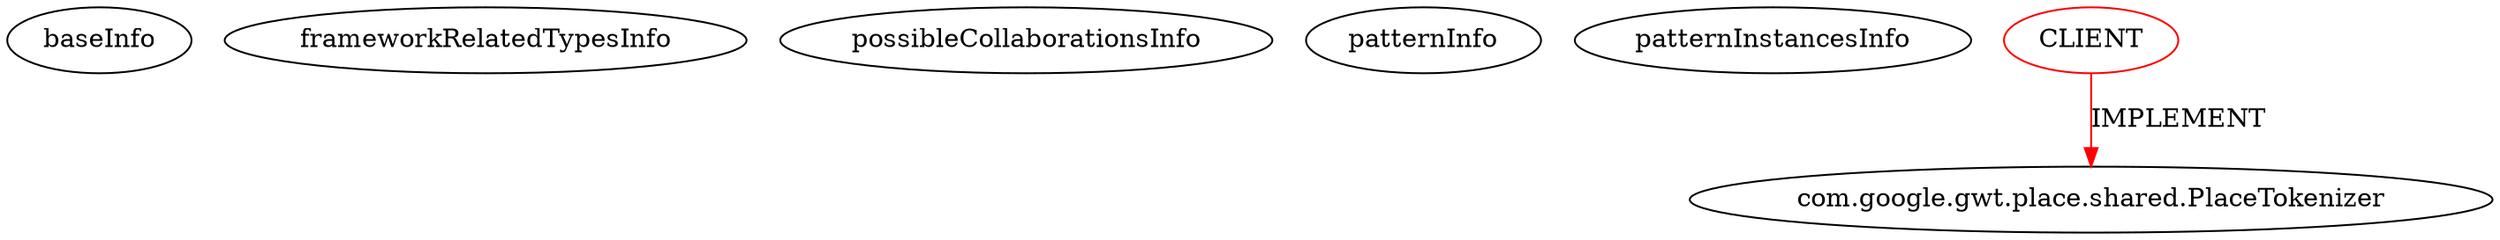 digraph {
baseInfo[graphId=711,category="pattern",isAnonymous=false,possibleRelation=false]
frameworkRelatedTypesInfo[0="com.google.gwt.place.shared.PlaceTokenizer"]
possibleCollaborationsInfo[]
patternInfo[frequency=19.0,patternRootClient=0]
patternInstancesInfo[0="rjdkolb-jozijug_phonegapdemo~/rjdkolb-jozijug_phonegapdemo/jozijug_phonegapdemo-master/src/main/java/org/openrap/jozijug/mgwtphonegap/client/activities/gps/VerifyGPSPlace.java~VerifyGPSTokenizer~4398",1="anozaki-GwtHelloMvpTest~/anozaki-GwtHelloMvpTest/GwtHelloMvpTest-master/src/main/java/com/hellomvp/client/place/GoodbyePlace.java~Tokenizer~673",2="rjdkolb-jozijug_phonegapdemo~/rjdkolb-jozijug_phonegapdemo/jozijug_phonegapdemo-master/src/main/java/org/openrap/jozijug/mgwtphonegap/client/activities/testphonegap/TestPhoneGapPlace.java~TestPhoneGapPlaceTokenizer~4404",3="mcasperson-Automation-Portal-UI~/mcasperson-Automation-Portal-UI/Automation-Portal-UI-master/src/com/redhat/automationportalui/client/pav/FlagSearchPlace.java~Tokenizer~3722",4="rjdkolb-jozijug_phonegapdemo~/rjdkolb-jozijug_phonegapdemo/jozijug_phonegapdemo-master/src/main/java/org/openrap/jozijug/mgwtphonegap/client/activities/compass/VerifyCompassPlace.java~VerifyCompassPlaceTokenizer~4389",5="bahkified-Test~/bahkified-Test/Test-master/src/main/java/com/blargh/AanP/client/place/ItemListPlace.java~Tokenizer~800",6="mcasperson-Automation-Portal-UI~/mcasperson-Automation-Portal-UI/Automation-Portal-UI-master/src/com/redhat/automationportalui/client/pav/RegenSplashPlace.java~Tokenizer~3740",7="rjdkolb-jozijug_phonegapdemo~/rjdkolb-jozijug_phonegapdemo/jozijug_phonegapdemo-master/src/main/java/org/openrap/jozijug/mgwtphonegap/client/activities/carousel/CarouselPlace.java~Tokenizer~4386",8="anozaki-GwtHelloMvpTest~/anozaki-GwtHelloMvpTest/GwtHelloMvpTest-master/src/main/java/com/hellomvp/client/place/HelloPlace.java~Tokenizer~671",9="rjdkolb-jozijug_phonegapdemo~/rjdkolb-jozijug_phonegapdemo/jozijug_phonegapdemo-master/src/main/java/org/openrap/jozijug/mgwtphonegap/client/activities/forms/FormsPlace.java~Tokenizer~4396",10="mcasperson-Automation-Portal-UI~/mcasperson-Automation-Portal-UI/Automation-Portal-UI-master/src/com/redhat/automationportalui/client/pav/BugzillaReportGeneratorPlace.java~Tokenizer~3742",11="rjdkolb-jozijug_phonegapdemo~/rjdkolb-jozijug_phonegapdemo/jozijug_phonegapdemo-master/src/main/java/org/openrap/jozijug/mgwtphonegap/client/activities/AboutPlace.java~AboutPlaceTokenizer~4379",12="rjdkolb-jozijug_phonegapdemo~/rjdkolb-jozijug_phonegapdemo/jozijug_phonegapdemo-master/src/main/java/org/openrap/jozijug/mgwtphonegap/client/activities/elements/ElementsPlace.java~ElementsPlaceTokenizer~4394",13="rjdkolb-jozijug_phonegapdemo~/rjdkolb-jozijug_phonegapdemo/jozijug_phonegapdemo-master/src/main/java/org/openrap/jozijug/mgwtphonegap/client/places/HomePlace.java~HomePlaceTokenizer~4413",14="mcasperson-Automation-Portal-UI~/mcasperson-Automation-Portal-UI/Automation-Portal-UI-master/src/com/redhat/automationportalui/client/pav/SVNStatsPlace.java~Tokenizer~3719",15="carlos-aguayo-html5gwthistory~/carlos-aguayo-html5gwthistory/html5gwthistory-master/src/com/dreamskiale/client/HelloPlace.java~Tokenizer~1014",16="bahkified-Test~/bahkified-Test/Test-master/src/main/java/com/blargh/AanP/client/place/HomePlace.java~Tokenizer~802",17="rjdkolb-jozijug_phonegapdemo~/rjdkolb-jozijug_phonegapdemo/jozijug_phonegapdemo-master/src/main/java/org/openrap/jozijug/mgwtphonegap/client/activities/UIPlace.java~UIPlaceTokenizer~4384",18="carlos-aguayo-html5gwthistory~/carlos-aguayo-html5gwthistory/html5gwthistory-master/src/com/dreamskiale/client/GoodbyePlace.java~Tokenizer~1017"]
1[label="com.google.gwt.place.shared.PlaceTokenizer",vertexType="FRAMEWORK_INTERFACE_TYPE",isFrameworkType=false]
0[label="CLIENT",vertexType="ROOT_CLIENT_CLASS_DECLARATION",isFrameworkType=false,color=red]
0->1[label="IMPLEMENT",color=red]
}
